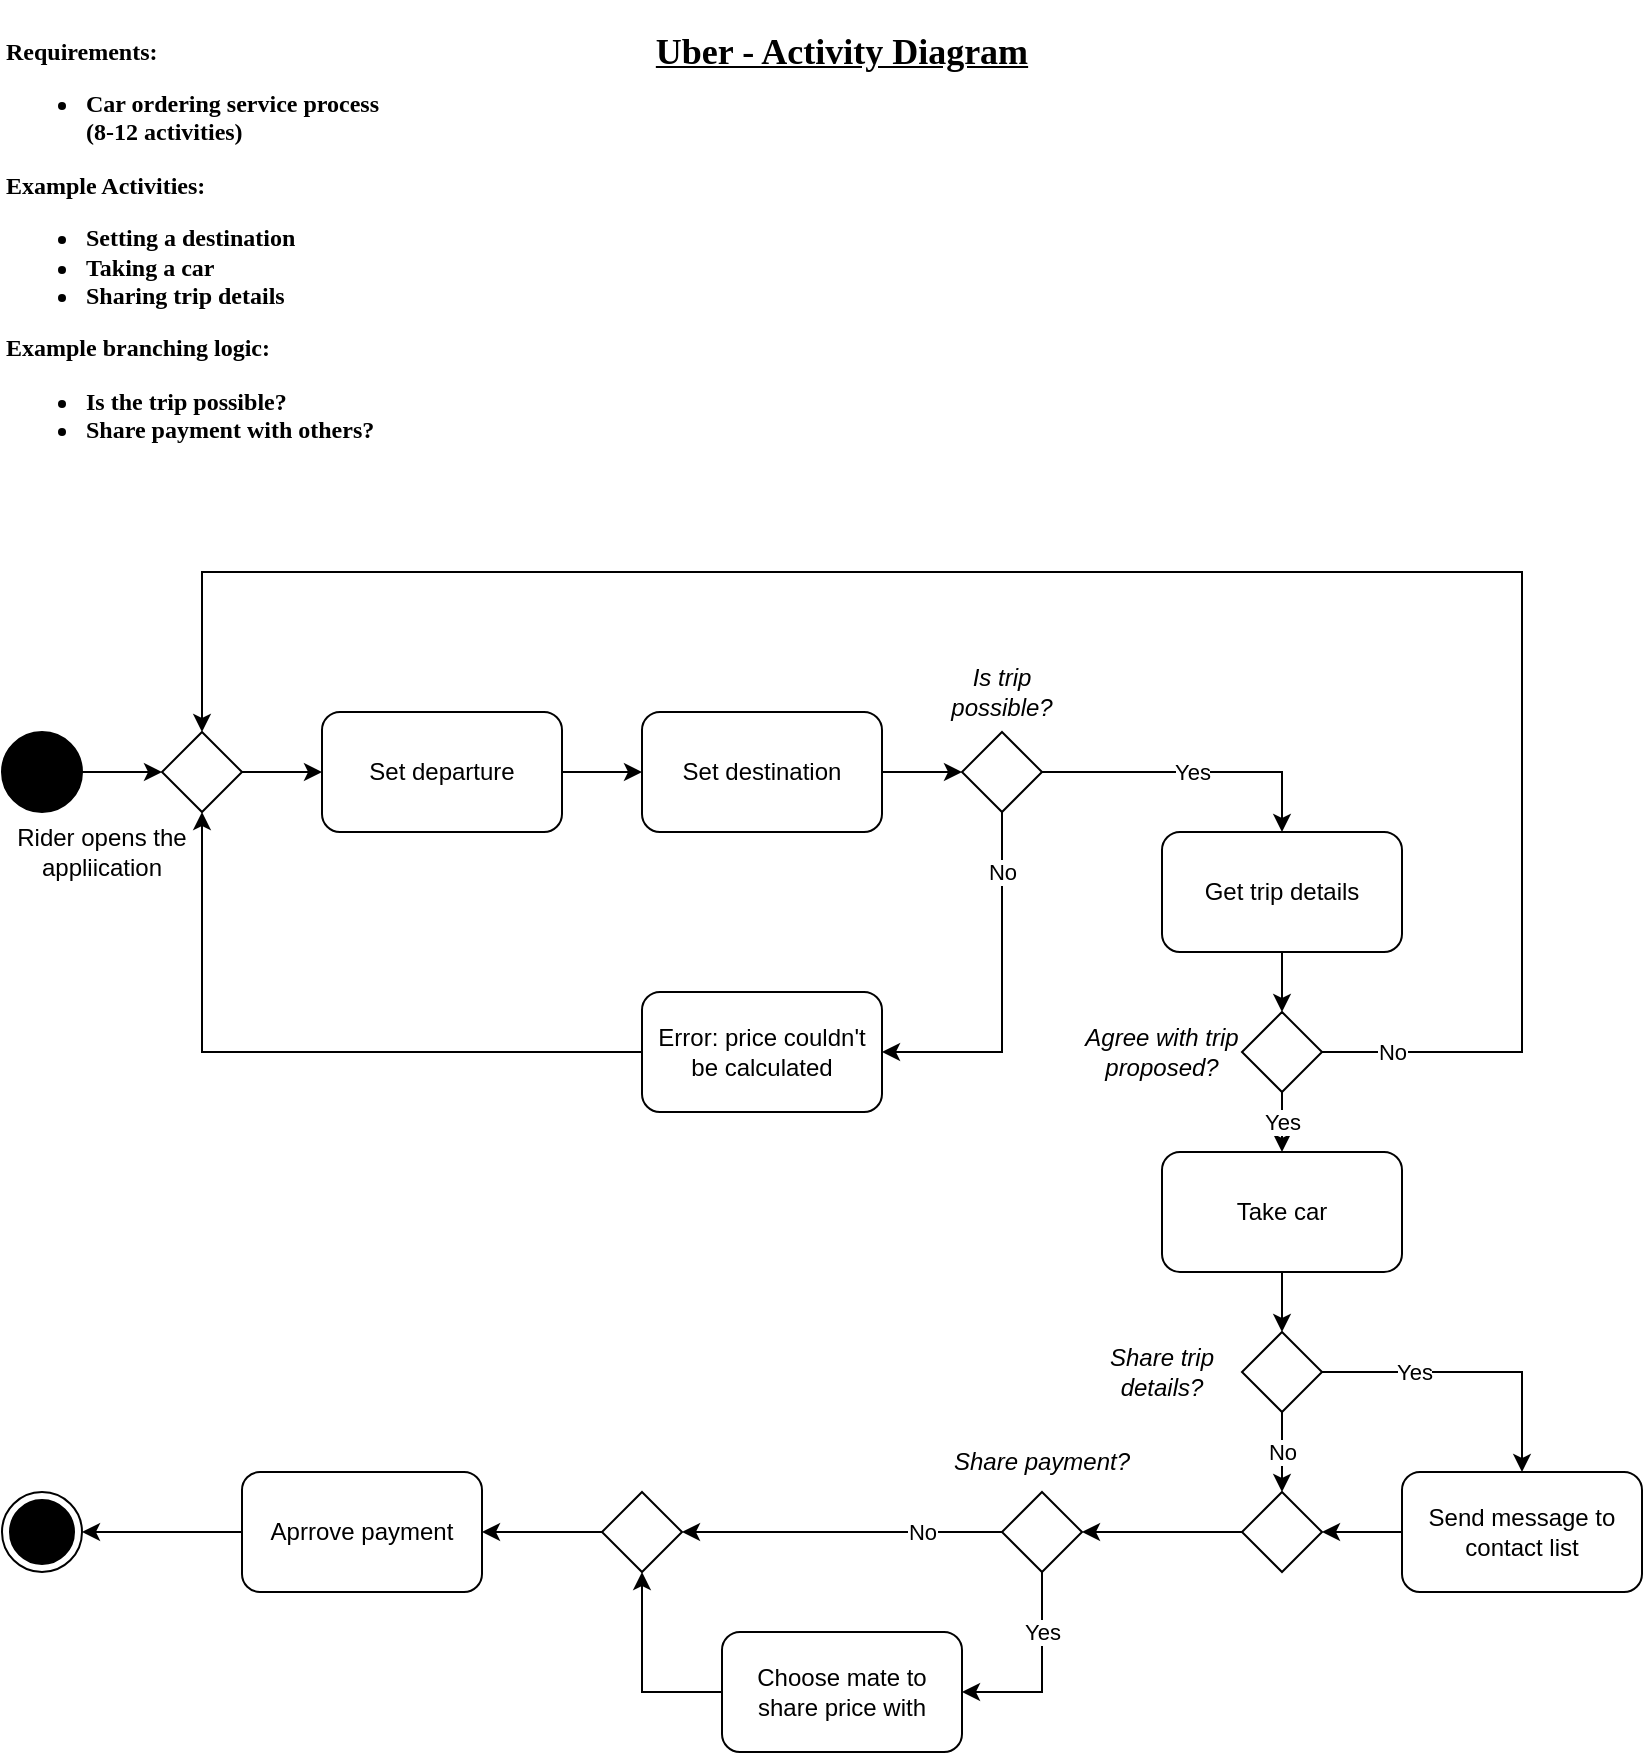 <mxfile version="21.2.3" type="device">
  <diagram name="Página-1" id="L0leI2E9P_WmcyJNo13L">
    <mxGraphModel dx="874" dy="476" grid="1" gridSize="10" guides="1" tooltips="1" connect="1" arrows="1" fold="1" page="1" pageScale="1" pageWidth="827" pageHeight="1169" background="#ffffff" math="0" shadow="0">
      <root>
        <mxCell id="0" />
        <mxCell id="1" parent="0" />
        <mxCell id="Vsxb12wJyIrttciseyi8-1" value="&lt;div style=&quot;&quot;&gt;Requirements:&lt;/div&gt;&lt;div style=&quot;&quot;&gt;&lt;ul&gt;&lt;li&gt;Car ordering service process (8-12 activities)&lt;/li&gt;&lt;/ul&gt;&lt;div&gt;Example Activities:&lt;/div&gt;&lt;div&gt;&lt;ul&gt;&lt;li&gt;Setting a destination&lt;/li&gt;&lt;li&gt;Taking a car&lt;/li&gt;&lt;li&gt;Sharing trip details&lt;/li&gt;&lt;/ul&gt;&lt;div&gt;Example branching logic:&lt;/div&gt;&lt;/div&gt;&lt;div&gt;&lt;ul&gt;&lt;li&gt;Is the trip possible?&lt;/li&gt;&lt;li&gt;Share payment with others?&lt;/li&gt;&lt;/ul&gt;&lt;/div&gt;&lt;/div&gt;" style="text;html=1;strokeColor=none;fillColor=none;align=left;verticalAlign=middle;whiteSpace=wrap;rounded=0;fontFamily=Coming Soon;fontSource=https%3A%2F%2Ffonts.googleapis.com%2Fcss%3Ffamily%3DComing%2BSoon;fontStyle=1" vertex="1" parent="1">
          <mxGeometry x="40" y="40" width="200" height="240" as="geometry" />
        </mxCell>
        <mxCell id="Vsxb12wJyIrttciseyi8-2" value="&lt;h2&gt;Uber - Activity Diagram&lt;/h2&gt;" style="text;html=1;strokeColor=none;fillColor=none;align=center;verticalAlign=middle;whiteSpace=wrap;rounded=0;fontFamily=Coming Soon;fontSource=https%3A%2F%2Ffonts.googleapis.com%2Fcss%3Ffamily%3DComing%2BSoon;fontStyle=5" vertex="1" parent="1">
          <mxGeometry x="320" y="40" width="280" height="40" as="geometry" />
        </mxCell>
        <mxCell id="Vsxb12wJyIrttciseyi8-7" value="" style="edgeStyle=orthogonalEdgeStyle;rounded=0;orthogonalLoop=1;jettySize=auto;html=1;" edge="1" parent="1" source="Vsxb12wJyIrttciseyi8-4">
          <mxGeometry relative="1" as="geometry">
            <mxPoint x="120" y="420" as="targetPoint" />
          </mxGeometry>
        </mxCell>
        <mxCell id="Vsxb12wJyIrttciseyi8-4" value="" style="ellipse;whiteSpace=wrap;html=1;aspect=fixed;strokeWidth=1;fillColor=#000000;" vertex="1" parent="1">
          <mxGeometry x="40" y="400" width="40" height="40" as="geometry" />
        </mxCell>
        <mxCell id="Vsxb12wJyIrttciseyi8-11" value="Rider opens the appliication" style="text;html=1;strokeColor=none;fillColor=none;align=center;verticalAlign=middle;whiteSpace=wrap;rounded=0;" vertex="1" parent="1">
          <mxGeometry x="40" y="440" width="100" height="40" as="geometry" />
        </mxCell>
        <mxCell id="Vsxb12wJyIrttciseyi8-49" value="" style="edgeStyle=orthogonalEdgeStyle;rounded=0;orthogonalLoop=1;jettySize=auto;html=1;" edge="1" parent="1" source="Vsxb12wJyIrttciseyi8-45" target="Vsxb12wJyIrttciseyi8-47">
          <mxGeometry relative="1" as="geometry" />
        </mxCell>
        <mxCell id="Vsxb12wJyIrttciseyi8-45" value="" style="rhombus;whiteSpace=wrap;html=1;" vertex="1" parent="1">
          <mxGeometry x="120" y="400" width="40" height="40" as="geometry" />
        </mxCell>
        <mxCell id="Vsxb12wJyIrttciseyi8-50" value="" style="edgeStyle=orthogonalEdgeStyle;rounded=0;orthogonalLoop=1;jettySize=auto;html=1;" edge="1" parent="1" source="Vsxb12wJyIrttciseyi8-47" target="Vsxb12wJyIrttciseyi8-48">
          <mxGeometry relative="1" as="geometry" />
        </mxCell>
        <mxCell id="Vsxb12wJyIrttciseyi8-47" value="Set departure" style="rounded=1;whiteSpace=wrap;html=1;" vertex="1" parent="1">
          <mxGeometry x="200" y="390" width="120" height="60" as="geometry" />
        </mxCell>
        <mxCell id="Vsxb12wJyIrttciseyi8-60" style="edgeStyle=orthogonalEdgeStyle;rounded=0;orthogonalLoop=1;jettySize=auto;html=1;entryX=0;entryY=0.5;entryDx=0;entryDy=0;" edge="1" parent="1" source="Vsxb12wJyIrttciseyi8-48" target="Vsxb12wJyIrttciseyi8-51">
          <mxGeometry relative="1" as="geometry" />
        </mxCell>
        <mxCell id="Vsxb12wJyIrttciseyi8-48" value="Set destination" style="rounded=1;whiteSpace=wrap;html=1;" vertex="1" parent="1">
          <mxGeometry x="360" y="390" width="120" height="60" as="geometry" />
        </mxCell>
        <mxCell id="Vsxb12wJyIrttciseyi8-54" value="Yes" style="edgeStyle=orthogonalEdgeStyle;rounded=0;orthogonalLoop=1;jettySize=auto;html=1;entryX=0.5;entryY=0;entryDx=0;entryDy=0;" edge="1" parent="1" source="Vsxb12wJyIrttciseyi8-51" target="Vsxb12wJyIrttciseyi8-53">
          <mxGeometry relative="1" as="geometry" />
        </mxCell>
        <mxCell id="Vsxb12wJyIrttciseyi8-84" value="No" style="edgeStyle=orthogonalEdgeStyle;rounded=0;orthogonalLoop=1;jettySize=auto;html=1;entryX=1;entryY=0.5;entryDx=0;entryDy=0;" edge="1" parent="1" source="Vsxb12wJyIrttciseyi8-51" target="Vsxb12wJyIrttciseyi8-83">
          <mxGeometry x="-0.667" relative="1" as="geometry">
            <Array as="points">
              <mxPoint x="540" y="560" />
            </Array>
            <mxPoint as="offset" />
          </mxGeometry>
        </mxCell>
        <mxCell id="Vsxb12wJyIrttciseyi8-51" value="" style="rhombus;whiteSpace=wrap;html=1;" vertex="1" parent="1">
          <mxGeometry x="520" y="400" width="40" height="40" as="geometry" />
        </mxCell>
        <mxCell id="Vsxb12wJyIrttciseyi8-52" value="Is trip possible?" style="text;html=1;strokeColor=none;fillColor=none;align=center;verticalAlign=middle;whiteSpace=wrap;rounded=0;fontStyle=2" vertex="1" parent="1">
          <mxGeometry x="500" y="360" width="80" height="40" as="geometry" />
        </mxCell>
        <mxCell id="Vsxb12wJyIrttciseyi8-56" value="" style="edgeStyle=orthogonalEdgeStyle;rounded=0;orthogonalLoop=1;jettySize=auto;html=1;" edge="1" parent="1" source="Vsxb12wJyIrttciseyi8-53" target="Vsxb12wJyIrttciseyi8-55">
          <mxGeometry relative="1" as="geometry" />
        </mxCell>
        <mxCell id="Vsxb12wJyIrttciseyi8-53" value="Get trip details" style="rounded=1;whiteSpace=wrap;html=1;" vertex="1" parent="1">
          <mxGeometry x="620" y="450" width="120" height="60" as="geometry" />
        </mxCell>
        <mxCell id="Vsxb12wJyIrttciseyi8-58" value="No" style="edgeStyle=orthogonalEdgeStyle;rounded=0;orthogonalLoop=1;jettySize=auto;html=1;entryX=0.5;entryY=0;entryDx=0;entryDy=0;" edge="1" parent="1" source="Vsxb12wJyIrttciseyi8-55" target="Vsxb12wJyIrttciseyi8-45">
          <mxGeometry x="-0.935" relative="1" as="geometry">
            <Array as="points">
              <mxPoint x="800" y="560" />
              <mxPoint x="800" y="320" />
              <mxPoint x="140" y="320" />
            </Array>
            <mxPoint as="offset" />
          </mxGeometry>
        </mxCell>
        <mxCell id="Vsxb12wJyIrttciseyi8-62" value="Yes" style="edgeStyle=orthogonalEdgeStyle;rounded=0;orthogonalLoop=1;jettySize=auto;html=1;" edge="1" parent="1" source="Vsxb12wJyIrttciseyi8-55" target="Vsxb12wJyIrttciseyi8-61">
          <mxGeometry relative="1" as="geometry" />
        </mxCell>
        <mxCell id="Vsxb12wJyIrttciseyi8-55" value="" style="rhombus;whiteSpace=wrap;html=1;" vertex="1" parent="1">
          <mxGeometry x="660" y="540" width="40" height="40" as="geometry" />
        </mxCell>
        <mxCell id="Vsxb12wJyIrttciseyi8-57" value="Agree with trip proposed?" style="text;html=1;strokeColor=none;fillColor=none;align=center;verticalAlign=middle;whiteSpace=wrap;rounded=0;fontStyle=2" vertex="1" parent="1">
          <mxGeometry x="580" y="540" width="80" height="40" as="geometry" />
        </mxCell>
        <mxCell id="Vsxb12wJyIrttciseyi8-66" style="edgeStyle=orthogonalEdgeStyle;rounded=0;orthogonalLoop=1;jettySize=auto;html=1;entryX=0.5;entryY=0;entryDx=0;entryDy=0;" edge="1" parent="1" source="Vsxb12wJyIrttciseyi8-61" target="Vsxb12wJyIrttciseyi8-63">
          <mxGeometry relative="1" as="geometry" />
        </mxCell>
        <mxCell id="Vsxb12wJyIrttciseyi8-61" value="Take car" style="rounded=1;whiteSpace=wrap;html=1;" vertex="1" parent="1">
          <mxGeometry x="620" y="610" width="120" height="60" as="geometry" />
        </mxCell>
        <mxCell id="Vsxb12wJyIrttciseyi8-68" value="Yes" style="edgeStyle=orthogonalEdgeStyle;rounded=0;orthogonalLoop=1;jettySize=auto;html=1;entryX=0.5;entryY=0;entryDx=0;entryDy=0;" edge="1" parent="1" source="Vsxb12wJyIrttciseyi8-63" target="Vsxb12wJyIrttciseyi8-67">
          <mxGeometry x="-0.385" relative="1" as="geometry">
            <mxPoint as="offset" />
          </mxGeometry>
        </mxCell>
        <mxCell id="Vsxb12wJyIrttciseyi8-70" value="No" style="edgeStyle=orthogonalEdgeStyle;rounded=0;orthogonalLoop=1;jettySize=auto;html=1;" edge="1" parent="1" source="Vsxb12wJyIrttciseyi8-63" target="Vsxb12wJyIrttciseyi8-69">
          <mxGeometry relative="1" as="geometry" />
        </mxCell>
        <mxCell id="Vsxb12wJyIrttciseyi8-63" value="" style="rhombus;whiteSpace=wrap;html=1;" vertex="1" parent="1">
          <mxGeometry x="660" y="700" width="40" height="40" as="geometry" />
        </mxCell>
        <mxCell id="Vsxb12wJyIrttciseyi8-64" value="Share trip details?" style="text;html=1;strokeColor=none;fillColor=none;align=center;verticalAlign=middle;whiteSpace=wrap;rounded=0;fontStyle=2" vertex="1" parent="1">
          <mxGeometry x="580" y="700" width="80" height="40" as="geometry" />
        </mxCell>
        <mxCell id="Vsxb12wJyIrttciseyi8-71" value="" style="edgeStyle=orthogonalEdgeStyle;rounded=0;orthogonalLoop=1;jettySize=auto;html=1;" edge="1" parent="1" source="Vsxb12wJyIrttciseyi8-67" target="Vsxb12wJyIrttciseyi8-69">
          <mxGeometry relative="1" as="geometry" />
        </mxCell>
        <mxCell id="Vsxb12wJyIrttciseyi8-67" value="Send message to contact list" style="rounded=1;whiteSpace=wrap;html=1;" vertex="1" parent="1">
          <mxGeometry x="740" y="770" width="120" height="60" as="geometry" />
        </mxCell>
        <mxCell id="Vsxb12wJyIrttciseyi8-74" style="edgeStyle=orthogonalEdgeStyle;rounded=0;orthogonalLoop=1;jettySize=auto;html=1;entryX=1;entryY=0.5;entryDx=0;entryDy=0;" edge="1" parent="1" source="Vsxb12wJyIrttciseyi8-69" target="Vsxb12wJyIrttciseyi8-72">
          <mxGeometry relative="1" as="geometry" />
        </mxCell>
        <mxCell id="Vsxb12wJyIrttciseyi8-69" value="" style="rhombus;whiteSpace=wrap;html=1;" vertex="1" parent="1">
          <mxGeometry x="660" y="780" width="40" height="40" as="geometry" />
        </mxCell>
        <mxCell id="Vsxb12wJyIrttciseyi8-76" value="Yes" style="edgeStyle=orthogonalEdgeStyle;rounded=0;orthogonalLoop=1;jettySize=auto;html=1;exitX=0.5;exitY=1;exitDx=0;exitDy=0;entryX=1;entryY=0.5;entryDx=0;entryDy=0;" edge="1" parent="1" source="Vsxb12wJyIrttciseyi8-72" target="Vsxb12wJyIrttciseyi8-75">
          <mxGeometry x="-0.4" relative="1" as="geometry">
            <mxPoint as="offset" />
          </mxGeometry>
        </mxCell>
        <mxCell id="Vsxb12wJyIrttciseyi8-79" value="No" style="edgeStyle=orthogonalEdgeStyle;rounded=0;orthogonalLoop=1;jettySize=auto;html=1;entryX=1;entryY=0.5;entryDx=0;entryDy=0;" edge="1" parent="1" source="Vsxb12wJyIrttciseyi8-72" target="Vsxb12wJyIrttciseyi8-77">
          <mxGeometry x="-0.5" relative="1" as="geometry">
            <mxPoint as="offset" />
          </mxGeometry>
        </mxCell>
        <mxCell id="Vsxb12wJyIrttciseyi8-72" value="" style="rhombus;whiteSpace=wrap;html=1;" vertex="1" parent="1">
          <mxGeometry x="540" y="780" width="40" height="40" as="geometry" />
        </mxCell>
        <mxCell id="Vsxb12wJyIrttciseyi8-73" value="Share payment?" style="text;html=1;strokeColor=none;fillColor=none;align=center;verticalAlign=middle;whiteSpace=wrap;rounded=0;fontStyle=2" vertex="1" parent="1">
          <mxGeometry x="500" y="750" width="120" height="30" as="geometry" />
        </mxCell>
        <mxCell id="Vsxb12wJyIrttciseyi8-78" style="edgeStyle=orthogonalEdgeStyle;rounded=0;orthogonalLoop=1;jettySize=auto;html=1;entryX=0.5;entryY=1;entryDx=0;entryDy=0;" edge="1" parent="1" source="Vsxb12wJyIrttciseyi8-75" target="Vsxb12wJyIrttciseyi8-77">
          <mxGeometry relative="1" as="geometry" />
        </mxCell>
        <mxCell id="Vsxb12wJyIrttciseyi8-75" value="Choose mate to share price with" style="rounded=1;whiteSpace=wrap;html=1;" vertex="1" parent="1">
          <mxGeometry x="400" y="850" width="120" height="60" as="geometry" />
        </mxCell>
        <mxCell id="Vsxb12wJyIrttciseyi8-81" value="" style="edgeStyle=orthogonalEdgeStyle;rounded=0;orthogonalLoop=1;jettySize=auto;html=1;" edge="1" parent="1" source="Vsxb12wJyIrttciseyi8-77" target="Vsxb12wJyIrttciseyi8-80">
          <mxGeometry relative="1" as="geometry" />
        </mxCell>
        <mxCell id="Vsxb12wJyIrttciseyi8-77" value="" style="rhombus;whiteSpace=wrap;html=1;" vertex="1" parent="1">
          <mxGeometry x="340" y="780" width="40" height="40" as="geometry" />
        </mxCell>
        <mxCell id="Vsxb12wJyIrttciseyi8-89" value="" style="edgeStyle=orthogonalEdgeStyle;rounded=0;orthogonalLoop=1;jettySize=auto;html=1;" edge="1" parent="1" source="Vsxb12wJyIrttciseyi8-80" target="Vsxb12wJyIrttciseyi8-87">
          <mxGeometry relative="1" as="geometry" />
        </mxCell>
        <mxCell id="Vsxb12wJyIrttciseyi8-80" value="Aprrove payment" style="rounded=1;whiteSpace=wrap;html=1;" vertex="1" parent="1">
          <mxGeometry x="160" y="770" width="120" height="60" as="geometry" />
        </mxCell>
        <mxCell id="Vsxb12wJyIrttciseyi8-85" style="edgeStyle=orthogonalEdgeStyle;rounded=0;orthogonalLoop=1;jettySize=auto;html=1;entryX=0.5;entryY=1;entryDx=0;entryDy=0;" edge="1" parent="1" source="Vsxb12wJyIrttciseyi8-83" target="Vsxb12wJyIrttciseyi8-45">
          <mxGeometry relative="1" as="geometry" />
        </mxCell>
        <mxCell id="Vsxb12wJyIrttciseyi8-83" value="Error: price couldn&#39;t be calculated" style="rounded=1;whiteSpace=wrap;html=1;" vertex="1" parent="1">
          <mxGeometry x="360" y="530" width="120" height="60" as="geometry" />
        </mxCell>
        <mxCell id="Vsxb12wJyIrttciseyi8-87" value="" style="ellipse;html=1;shape=endState;fillColor=#000000;strokeColor=#000000;" vertex="1" parent="1">
          <mxGeometry x="40" y="780" width="40" height="40" as="geometry" />
        </mxCell>
      </root>
    </mxGraphModel>
  </diagram>
</mxfile>
